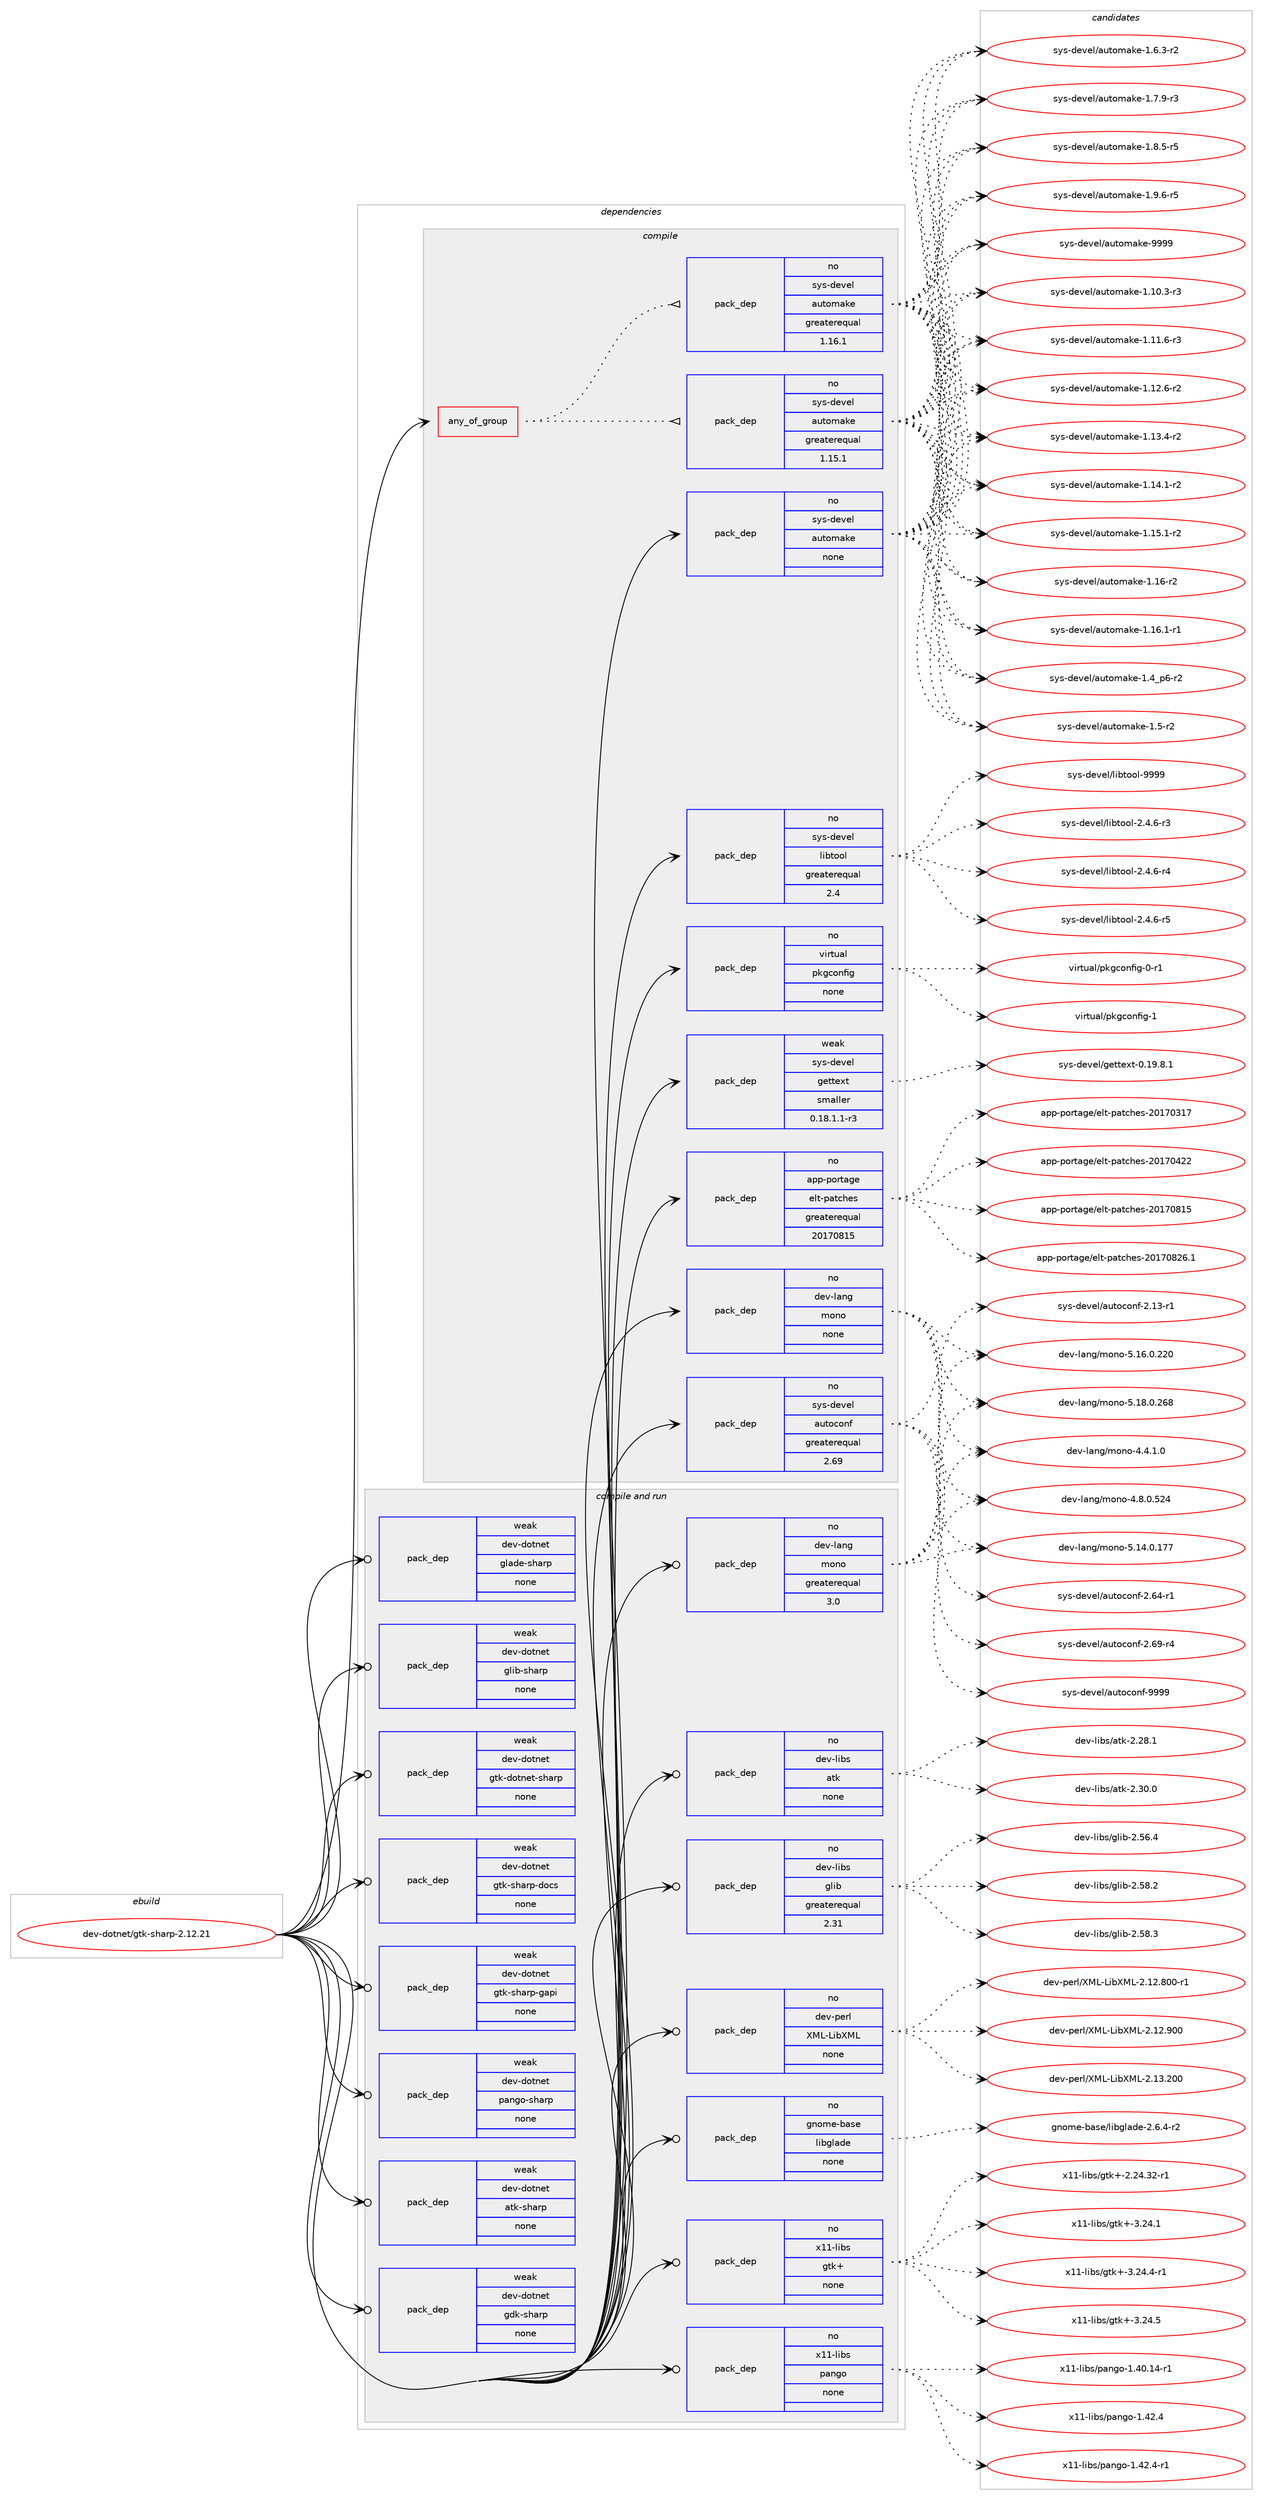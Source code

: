 digraph prolog {

# *************
# Graph options
# *************

newrank=true;
concentrate=true;
compound=true;
graph [rankdir=LR,fontname=Helvetica,fontsize=10,ranksep=1.5];#, ranksep=2.5, nodesep=0.2];
edge  [arrowhead=vee];
node  [fontname=Helvetica,fontsize=10];

# **********
# The ebuild
# **********

subgraph cluster_leftcol {
color=gray;
rank=same;
label=<<i>ebuild</i>>;
id [label="dev-dotnet/gtk-sharp-2.12.21", color=red, width=4, href="../dev-dotnet/gtk-sharp-2.12.21.svg"];
}

# ****************
# The dependencies
# ****************

subgraph cluster_midcol {
color=gray;
label=<<i>dependencies</i>>;
subgraph cluster_compile {
fillcolor="#eeeeee";
style=filled;
label=<<i>compile</i>>;
subgraph any20448 {
dependency1323208 [label=<<TABLE BORDER="0" CELLBORDER="1" CELLSPACING="0" CELLPADDING="4"><TR><TD CELLPADDING="10">any_of_group</TD></TR></TABLE>>, shape=none, color=red];subgraph pack944082 {
dependency1323209 [label=<<TABLE BORDER="0" CELLBORDER="1" CELLSPACING="0" CELLPADDING="4" WIDTH="220"><TR><TD ROWSPAN="6" CELLPADDING="30">pack_dep</TD></TR><TR><TD WIDTH="110">no</TD></TR><TR><TD>sys-devel</TD></TR><TR><TD>automake</TD></TR><TR><TD>greaterequal</TD></TR><TR><TD>1.16.1</TD></TR></TABLE>>, shape=none, color=blue];
}
dependency1323208:e -> dependency1323209:w [weight=20,style="dotted",arrowhead="oinv"];
subgraph pack944083 {
dependency1323210 [label=<<TABLE BORDER="0" CELLBORDER="1" CELLSPACING="0" CELLPADDING="4" WIDTH="220"><TR><TD ROWSPAN="6" CELLPADDING="30">pack_dep</TD></TR><TR><TD WIDTH="110">no</TD></TR><TR><TD>sys-devel</TD></TR><TR><TD>automake</TD></TR><TR><TD>greaterequal</TD></TR><TR><TD>1.15.1</TD></TR></TABLE>>, shape=none, color=blue];
}
dependency1323208:e -> dependency1323210:w [weight=20,style="dotted",arrowhead="oinv"];
}
id:e -> dependency1323208:w [weight=20,style="solid",arrowhead="vee"];
subgraph pack944084 {
dependency1323211 [label=<<TABLE BORDER="0" CELLBORDER="1" CELLSPACING="0" CELLPADDING="4" WIDTH="220"><TR><TD ROWSPAN="6" CELLPADDING="30">pack_dep</TD></TR><TR><TD WIDTH="110">no</TD></TR><TR><TD>app-portage</TD></TR><TR><TD>elt-patches</TD></TR><TR><TD>greaterequal</TD></TR><TR><TD>20170815</TD></TR></TABLE>>, shape=none, color=blue];
}
id:e -> dependency1323211:w [weight=20,style="solid",arrowhead="vee"];
subgraph pack944085 {
dependency1323212 [label=<<TABLE BORDER="0" CELLBORDER="1" CELLSPACING="0" CELLPADDING="4" WIDTH="220"><TR><TD ROWSPAN="6" CELLPADDING="30">pack_dep</TD></TR><TR><TD WIDTH="110">no</TD></TR><TR><TD>dev-lang</TD></TR><TR><TD>mono</TD></TR><TR><TD>none</TD></TR><TR><TD></TD></TR></TABLE>>, shape=none, color=blue];
}
id:e -> dependency1323212:w [weight=20,style="solid",arrowhead="vee"];
subgraph pack944086 {
dependency1323213 [label=<<TABLE BORDER="0" CELLBORDER="1" CELLSPACING="0" CELLPADDING="4" WIDTH="220"><TR><TD ROWSPAN="6" CELLPADDING="30">pack_dep</TD></TR><TR><TD WIDTH="110">no</TD></TR><TR><TD>sys-devel</TD></TR><TR><TD>autoconf</TD></TR><TR><TD>greaterequal</TD></TR><TR><TD>2.69</TD></TR></TABLE>>, shape=none, color=blue];
}
id:e -> dependency1323213:w [weight=20,style="solid",arrowhead="vee"];
subgraph pack944087 {
dependency1323214 [label=<<TABLE BORDER="0" CELLBORDER="1" CELLSPACING="0" CELLPADDING="4" WIDTH="220"><TR><TD ROWSPAN="6" CELLPADDING="30">pack_dep</TD></TR><TR><TD WIDTH="110">no</TD></TR><TR><TD>sys-devel</TD></TR><TR><TD>automake</TD></TR><TR><TD>none</TD></TR><TR><TD></TD></TR></TABLE>>, shape=none, color=blue];
}
id:e -> dependency1323214:w [weight=20,style="solid",arrowhead="vee"];
subgraph pack944088 {
dependency1323215 [label=<<TABLE BORDER="0" CELLBORDER="1" CELLSPACING="0" CELLPADDING="4" WIDTH="220"><TR><TD ROWSPAN="6" CELLPADDING="30">pack_dep</TD></TR><TR><TD WIDTH="110">no</TD></TR><TR><TD>sys-devel</TD></TR><TR><TD>libtool</TD></TR><TR><TD>greaterequal</TD></TR><TR><TD>2.4</TD></TR></TABLE>>, shape=none, color=blue];
}
id:e -> dependency1323215:w [weight=20,style="solid",arrowhead="vee"];
subgraph pack944089 {
dependency1323216 [label=<<TABLE BORDER="0" CELLBORDER="1" CELLSPACING="0" CELLPADDING="4" WIDTH="220"><TR><TD ROWSPAN="6" CELLPADDING="30">pack_dep</TD></TR><TR><TD WIDTH="110">no</TD></TR><TR><TD>virtual</TD></TR><TR><TD>pkgconfig</TD></TR><TR><TD>none</TD></TR><TR><TD></TD></TR></TABLE>>, shape=none, color=blue];
}
id:e -> dependency1323216:w [weight=20,style="solid",arrowhead="vee"];
subgraph pack944090 {
dependency1323217 [label=<<TABLE BORDER="0" CELLBORDER="1" CELLSPACING="0" CELLPADDING="4" WIDTH="220"><TR><TD ROWSPAN="6" CELLPADDING="30">pack_dep</TD></TR><TR><TD WIDTH="110">weak</TD></TR><TR><TD>sys-devel</TD></TR><TR><TD>gettext</TD></TR><TR><TD>smaller</TD></TR><TR><TD>0.18.1.1-r3</TD></TR></TABLE>>, shape=none, color=blue];
}
id:e -> dependency1323217:w [weight=20,style="solid",arrowhead="vee"];
}
subgraph cluster_compileandrun {
fillcolor="#eeeeee";
style=filled;
label=<<i>compile and run</i>>;
subgraph pack944091 {
dependency1323218 [label=<<TABLE BORDER="0" CELLBORDER="1" CELLSPACING="0" CELLPADDING="4" WIDTH="220"><TR><TD ROWSPAN="6" CELLPADDING="30">pack_dep</TD></TR><TR><TD WIDTH="110">no</TD></TR><TR><TD>dev-lang</TD></TR><TR><TD>mono</TD></TR><TR><TD>greaterequal</TD></TR><TR><TD>3.0</TD></TR></TABLE>>, shape=none, color=blue];
}
id:e -> dependency1323218:w [weight=20,style="solid",arrowhead="odotvee"];
subgraph pack944092 {
dependency1323219 [label=<<TABLE BORDER="0" CELLBORDER="1" CELLSPACING="0" CELLPADDING="4" WIDTH="220"><TR><TD ROWSPAN="6" CELLPADDING="30">pack_dep</TD></TR><TR><TD WIDTH="110">no</TD></TR><TR><TD>dev-libs</TD></TR><TR><TD>atk</TD></TR><TR><TD>none</TD></TR><TR><TD></TD></TR></TABLE>>, shape=none, color=blue];
}
id:e -> dependency1323219:w [weight=20,style="solid",arrowhead="odotvee"];
subgraph pack944093 {
dependency1323220 [label=<<TABLE BORDER="0" CELLBORDER="1" CELLSPACING="0" CELLPADDING="4" WIDTH="220"><TR><TD ROWSPAN="6" CELLPADDING="30">pack_dep</TD></TR><TR><TD WIDTH="110">no</TD></TR><TR><TD>dev-libs</TD></TR><TR><TD>glib</TD></TR><TR><TD>greaterequal</TD></TR><TR><TD>2.31</TD></TR></TABLE>>, shape=none, color=blue];
}
id:e -> dependency1323220:w [weight=20,style="solid",arrowhead="odotvee"];
subgraph pack944094 {
dependency1323221 [label=<<TABLE BORDER="0" CELLBORDER="1" CELLSPACING="0" CELLPADDING="4" WIDTH="220"><TR><TD ROWSPAN="6" CELLPADDING="30">pack_dep</TD></TR><TR><TD WIDTH="110">no</TD></TR><TR><TD>dev-perl</TD></TR><TR><TD>XML-LibXML</TD></TR><TR><TD>none</TD></TR><TR><TD></TD></TR></TABLE>>, shape=none, color=blue];
}
id:e -> dependency1323221:w [weight=20,style="solid",arrowhead="odotvee"];
subgraph pack944095 {
dependency1323222 [label=<<TABLE BORDER="0" CELLBORDER="1" CELLSPACING="0" CELLPADDING="4" WIDTH="220"><TR><TD ROWSPAN="6" CELLPADDING="30">pack_dep</TD></TR><TR><TD WIDTH="110">no</TD></TR><TR><TD>gnome-base</TD></TR><TR><TD>libglade</TD></TR><TR><TD>none</TD></TR><TR><TD></TD></TR></TABLE>>, shape=none, color=blue];
}
id:e -> dependency1323222:w [weight=20,style="solid",arrowhead="odotvee"];
subgraph pack944096 {
dependency1323223 [label=<<TABLE BORDER="0" CELLBORDER="1" CELLSPACING="0" CELLPADDING="4" WIDTH="220"><TR><TD ROWSPAN="6" CELLPADDING="30">pack_dep</TD></TR><TR><TD WIDTH="110">no</TD></TR><TR><TD>x11-libs</TD></TR><TR><TD>gtk+</TD></TR><TR><TD>none</TD></TR><TR><TD></TD></TR></TABLE>>, shape=none, color=blue];
}
id:e -> dependency1323223:w [weight=20,style="solid",arrowhead="odotvee"];
subgraph pack944097 {
dependency1323224 [label=<<TABLE BORDER="0" CELLBORDER="1" CELLSPACING="0" CELLPADDING="4" WIDTH="220"><TR><TD ROWSPAN="6" CELLPADDING="30">pack_dep</TD></TR><TR><TD WIDTH="110">no</TD></TR><TR><TD>x11-libs</TD></TR><TR><TD>pango</TD></TR><TR><TD>none</TD></TR><TR><TD></TD></TR></TABLE>>, shape=none, color=blue];
}
id:e -> dependency1323224:w [weight=20,style="solid",arrowhead="odotvee"];
subgraph pack944098 {
dependency1323225 [label=<<TABLE BORDER="0" CELLBORDER="1" CELLSPACING="0" CELLPADDING="4" WIDTH="220"><TR><TD ROWSPAN="6" CELLPADDING="30">pack_dep</TD></TR><TR><TD WIDTH="110">weak</TD></TR><TR><TD>dev-dotnet</TD></TR><TR><TD>atk-sharp</TD></TR><TR><TD>none</TD></TR><TR><TD></TD></TR></TABLE>>, shape=none, color=blue];
}
id:e -> dependency1323225:w [weight=20,style="solid",arrowhead="odotvee"];
subgraph pack944099 {
dependency1323226 [label=<<TABLE BORDER="0" CELLBORDER="1" CELLSPACING="0" CELLPADDING="4" WIDTH="220"><TR><TD ROWSPAN="6" CELLPADDING="30">pack_dep</TD></TR><TR><TD WIDTH="110">weak</TD></TR><TR><TD>dev-dotnet</TD></TR><TR><TD>gdk-sharp</TD></TR><TR><TD>none</TD></TR><TR><TD></TD></TR></TABLE>>, shape=none, color=blue];
}
id:e -> dependency1323226:w [weight=20,style="solid",arrowhead="odotvee"];
subgraph pack944100 {
dependency1323227 [label=<<TABLE BORDER="0" CELLBORDER="1" CELLSPACING="0" CELLPADDING="4" WIDTH="220"><TR><TD ROWSPAN="6" CELLPADDING="30">pack_dep</TD></TR><TR><TD WIDTH="110">weak</TD></TR><TR><TD>dev-dotnet</TD></TR><TR><TD>glade-sharp</TD></TR><TR><TD>none</TD></TR><TR><TD></TD></TR></TABLE>>, shape=none, color=blue];
}
id:e -> dependency1323227:w [weight=20,style="solid",arrowhead="odotvee"];
subgraph pack944101 {
dependency1323228 [label=<<TABLE BORDER="0" CELLBORDER="1" CELLSPACING="0" CELLPADDING="4" WIDTH="220"><TR><TD ROWSPAN="6" CELLPADDING="30">pack_dep</TD></TR><TR><TD WIDTH="110">weak</TD></TR><TR><TD>dev-dotnet</TD></TR><TR><TD>glib-sharp</TD></TR><TR><TD>none</TD></TR><TR><TD></TD></TR></TABLE>>, shape=none, color=blue];
}
id:e -> dependency1323228:w [weight=20,style="solid",arrowhead="odotvee"];
subgraph pack944102 {
dependency1323229 [label=<<TABLE BORDER="0" CELLBORDER="1" CELLSPACING="0" CELLPADDING="4" WIDTH="220"><TR><TD ROWSPAN="6" CELLPADDING="30">pack_dep</TD></TR><TR><TD WIDTH="110">weak</TD></TR><TR><TD>dev-dotnet</TD></TR><TR><TD>gtk-dotnet-sharp</TD></TR><TR><TD>none</TD></TR><TR><TD></TD></TR></TABLE>>, shape=none, color=blue];
}
id:e -> dependency1323229:w [weight=20,style="solid",arrowhead="odotvee"];
subgraph pack944103 {
dependency1323230 [label=<<TABLE BORDER="0" CELLBORDER="1" CELLSPACING="0" CELLPADDING="4" WIDTH="220"><TR><TD ROWSPAN="6" CELLPADDING="30">pack_dep</TD></TR><TR><TD WIDTH="110">weak</TD></TR><TR><TD>dev-dotnet</TD></TR><TR><TD>gtk-sharp-docs</TD></TR><TR><TD>none</TD></TR><TR><TD></TD></TR></TABLE>>, shape=none, color=blue];
}
id:e -> dependency1323230:w [weight=20,style="solid",arrowhead="odotvee"];
subgraph pack944104 {
dependency1323231 [label=<<TABLE BORDER="0" CELLBORDER="1" CELLSPACING="0" CELLPADDING="4" WIDTH="220"><TR><TD ROWSPAN="6" CELLPADDING="30">pack_dep</TD></TR><TR><TD WIDTH="110">weak</TD></TR><TR><TD>dev-dotnet</TD></TR><TR><TD>gtk-sharp-gapi</TD></TR><TR><TD>none</TD></TR><TR><TD></TD></TR></TABLE>>, shape=none, color=blue];
}
id:e -> dependency1323231:w [weight=20,style="solid",arrowhead="odotvee"];
subgraph pack944105 {
dependency1323232 [label=<<TABLE BORDER="0" CELLBORDER="1" CELLSPACING="0" CELLPADDING="4" WIDTH="220"><TR><TD ROWSPAN="6" CELLPADDING="30">pack_dep</TD></TR><TR><TD WIDTH="110">weak</TD></TR><TR><TD>dev-dotnet</TD></TR><TR><TD>pango-sharp</TD></TR><TR><TD>none</TD></TR><TR><TD></TD></TR></TABLE>>, shape=none, color=blue];
}
id:e -> dependency1323232:w [weight=20,style="solid",arrowhead="odotvee"];
}
subgraph cluster_run {
fillcolor="#eeeeee";
style=filled;
label=<<i>run</i>>;
}
}

# **************
# The candidates
# **************

subgraph cluster_choices {
rank=same;
color=gray;
label=<<i>candidates</i>>;

subgraph choice944082 {
color=black;
nodesep=1;
choice11512111545100101118101108479711711611110997107101454946494846514511451 [label="sys-devel/automake-1.10.3-r3", color=red, width=4,href="../sys-devel/automake-1.10.3-r3.svg"];
choice11512111545100101118101108479711711611110997107101454946494946544511451 [label="sys-devel/automake-1.11.6-r3", color=red, width=4,href="../sys-devel/automake-1.11.6-r3.svg"];
choice11512111545100101118101108479711711611110997107101454946495046544511450 [label="sys-devel/automake-1.12.6-r2", color=red, width=4,href="../sys-devel/automake-1.12.6-r2.svg"];
choice11512111545100101118101108479711711611110997107101454946495146524511450 [label="sys-devel/automake-1.13.4-r2", color=red, width=4,href="../sys-devel/automake-1.13.4-r2.svg"];
choice11512111545100101118101108479711711611110997107101454946495246494511450 [label="sys-devel/automake-1.14.1-r2", color=red, width=4,href="../sys-devel/automake-1.14.1-r2.svg"];
choice11512111545100101118101108479711711611110997107101454946495346494511450 [label="sys-devel/automake-1.15.1-r2", color=red, width=4,href="../sys-devel/automake-1.15.1-r2.svg"];
choice1151211154510010111810110847971171161111099710710145494649544511450 [label="sys-devel/automake-1.16-r2", color=red, width=4,href="../sys-devel/automake-1.16-r2.svg"];
choice11512111545100101118101108479711711611110997107101454946495446494511449 [label="sys-devel/automake-1.16.1-r1", color=red, width=4,href="../sys-devel/automake-1.16.1-r1.svg"];
choice115121115451001011181011084797117116111109971071014549465295112544511450 [label="sys-devel/automake-1.4_p6-r2", color=red, width=4,href="../sys-devel/automake-1.4_p6-r2.svg"];
choice11512111545100101118101108479711711611110997107101454946534511450 [label="sys-devel/automake-1.5-r2", color=red, width=4,href="../sys-devel/automake-1.5-r2.svg"];
choice115121115451001011181011084797117116111109971071014549465446514511450 [label="sys-devel/automake-1.6.3-r2", color=red, width=4,href="../sys-devel/automake-1.6.3-r2.svg"];
choice115121115451001011181011084797117116111109971071014549465546574511451 [label="sys-devel/automake-1.7.9-r3", color=red, width=4,href="../sys-devel/automake-1.7.9-r3.svg"];
choice115121115451001011181011084797117116111109971071014549465646534511453 [label="sys-devel/automake-1.8.5-r5", color=red, width=4,href="../sys-devel/automake-1.8.5-r5.svg"];
choice115121115451001011181011084797117116111109971071014549465746544511453 [label="sys-devel/automake-1.9.6-r5", color=red, width=4,href="../sys-devel/automake-1.9.6-r5.svg"];
choice115121115451001011181011084797117116111109971071014557575757 [label="sys-devel/automake-9999", color=red, width=4,href="../sys-devel/automake-9999.svg"];
dependency1323209:e -> choice11512111545100101118101108479711711611110997107101454946494846514511451:w [style=dotted,weight="100"];
dependency1323209:e -> choice11512111545100101118101108479711711611110997107101454946494946544511451:w [style=dotted,weight="100"];
dependency1323209:e -> choice11512111545100101118101108479711711611110997107101454946495046544511450:w [style=dotted,weight="100"];
dependency1323209:e -> choice11512111545100101118101108479711711611110997107101454946495146524511450:w [style=dotted,weight="100"];
dependency1323209:e -> choice11512111545100101118101108479711711611110997107101454946495246494511450:w [style=dotted,weight="100"];
dependency1323209:e -> choice11512111545100101118101108479711711611110997107101454946495346494511450:w [style=dotted,weight="100"];
dependency1323209:e -> choice1151211154510010111810110847971171161111099710710145494649544511450:w [style=dotted,weight="100"];
dependency1323209:e -> choice11512111545100101118101108479711711611110997107101454946495446494511449:w [style=dotted,weight="100"];
dependency1323209:e -> choice115121115451001011181011084797117116111109971071014549465295112544511450:w [style=dotted,weight="100"];
dependency1323209:e -> choice11512111545100101118101108479711711611110997107101454946534511450:w [style=dotted,weight="100"];
dependency1323209:e -> choice115121115451001011181011084797117116111109971071014549465446514511450:w [style=dotted,weight="100"];
dependency1323209:e -> choice115121115451001011181011084797117116111109971071014549465546574511451:w [style=dotted,weight="100"];
dependency1323209:e -> choice115121115451001011181011084797117116111109971071014549465646534511453:w [style=dotted,weight="100"];
dependency1323209:e -> choice115121115451001011181011084797117116111109971071014549465746544511453:w [style=dotted,weight="100"];
dependency1323209:e -> choice115121115451001011181011084797117116111109971071014557575757:w [style=dotted,weight="100"];
}
subgraph choice944083 {
color=black;
nodesep=1;
choice11512111545100101118101108479711711611110997107101454946494846514511451 [label="sys-devel/automake-1.10.3-r3", color=red, width=4,href="../sys-devel/automake-1.10.3-r3.svg"];
choice11512111545100101118101108479711711611110997107101454946494946544511451 [label="sys-devel/automake-1.11.6-r3", color=red, width=4,href="../sys-devel/automake-1.11.6-r3.svg"];
choice11512111545100101118101108479711711611110997107101454946495046544511450 [label="sys-devel/automake-1.12.6-r2", color=red, width=4,href="../sys-devel/automake-1.12.6-r2.svg"];
choice11512111545100101118101108479711711611110997107101454946495146524511450 [label="sys-devel/automake-1.13.4-r2", color=red, width=4,href="../sys-devel/automake-1.13.4-r2.svg"];
choice11512111545100101118101108479711711611110997107101454946495246494511450 [label="sys-devel/automake-1.14.1-r2", color=red, width=4,href="../sys-devel/automake-1.14.1-r2.svg"];
choice11512111545100101118101108479711711611110997107101454946495346494511450 [label="sys-devel/automake-1.15.1-r2", color=red, width=4,href="../sys-devel/automake-1.15.1-r2.svg"];
choice1151211154510010111810110847971171161111099710710145494649544511450 [label="sys-devel/automake-1.16-r2", color=red, width=4,href="../sys-devel/automake-1.16-r2.svg"];
choice11512111545100101118101108479711711611110997107101454946495446494511449 [label="sys-devel/automake-1.16.1-r1", color=red, width=4,href="../sys-devel/automake-1.16.1-r1.svg"];
choice115121115451001011181011084797117116111109971071014549465295112544511450 [label="sys-devel/automake-1.4_p6-r2", color=red, width=4,href="../sys-devel/automake-1.4_p6-r2.svg"];
choice11512111545100101118101108479711711611110997107101454946534511450 [label="sys-devel/automake-1.5-r2", color=red, width=4,href="../sys-devel/automake-1.5-r2.svg"];
choice115121115451001011181011084797117116111109971071014549465446514511450 [label="sys-devel/automake-1.6.3-r2", color=red, width=4,href="../sys-devel/automake-1.6.3-r2.svg"];
choice115121115451001011181011084797117116111109971071014549465546574511451 [label="sys-devel/automake-1.7.9-r3", color=red, width=4,href="../sys-devel/automake-1.7.9-r3.svg"];
choice115121115451001011181011084797117116111109971071014549465646534511453 [label="sys-devel/automake-1.8.5-r5", color=red, width=4,href="../sys-devel/automake-1.8.5-r5.svg"];
choice115121115451001011181011084797117116111109971071014549465746544511453 [label="sys-devel/automake-1.9.6-r5", color=red, width=4,href="../sys-devel/automake-1.9.6-r5.svg"];
choice115121115451001011181011084797117116111109971071014557575757 [label="sys-devel/automake-9999", color=red, width=4,href="../sys-devel/automake-9999.svg"];
dependency1323210:e -> choice11512111545100101118101108479711711611110997107101454946494846514511451:w [style=dotted,weight="100"];
dependency1323210:e -> choice11512111545100101118101108479711711611110997107101454946494946544511451:w [style=dotted,weight="100"];
dependency1323210:e -> choice11512111545100101118101108479711711611110997107101454946495046544511450:w [style=dotted,weight="100"];
dependency1323210:e -> choice11512111545100101118101108479711711611110997107101454946495146524511450:w [style=dotted,weight="100"];
dependency1323210:e -> choice11512111545100101118101108479711711611110997107101454946495246494511450:w [style=dotted,weight="100"];
dependency1323210:e -> choice11512111545100101118101108479711711611110997107101454946495346494511450:w [style=dotted,weight="100"];
dependency1323210:e -> choice1151211154510010111810110847971171161111099710710145494649544511450:w [style=dotted,weight="100"];
dependency1323210:e -> choice11512111545100101118101108479711711611110997107101454946495446494511449:w [style=dotted,weight="100"];
dependency1323210:e -> choice115121115451001011181011084797117116111109971071014549465295112544511450:w [style=dotted,weight="100"];
dependency1323210:e -> choice11512111545100101118101108479711711611110997107101454946534511450:w [style=dotted,weight="100"];
dependency1323210:e -> choice115121115451001011181011084797117116111109971071014549465446514511450:w [style=dotted,weight="100"];
dependency1323210:e -> choice115121115451001011181011084797117116111109971071014549465546574511451:w [style=dotted,weight="100"];
dependency1323210:e -> choice115121115451001011181011084797117116111109971071014549465646534511453:w [style=dotted,weight="100"];
dependency1323210:e -> choice115121115451001011181011084797117116111109971071014549465746544511453:w [style=dotted,weight="100"];
dependency1323210:e -> choice115121115451001011181011084797117116111109971071014557575757:w [style=dotted,weight="100"];
}
subgraph choice944084 {
color=black;
nodesep=1;
choice97112112451121111141169710310147101108116451129711699104101115455048495548514955 [label="app-portage/elt-patches-20170317", color=red, width=4,href="../app-portage/elt-patches-20170317.svg"];
choice97112112451121111141169710310147101108116451129711699104101115455048495548525050 [label="app-portage/elt-patches-20170422", color=red, width=4,href="../app-portage/elt-patches-20170422.svg"];
choice97112112451121111141169710310147101108116451129711699104101115455048495548564953 [label="app-portage/elt-patches-20170815", color=red, width=4,href="../app-portage/elt-patches-20170815.svg"];
choice971121124511211111411697103101471011081164511297116991041011154550484955485650544649 [label="app-portage/elt-patches-20170826.1", color=red, width=4,href="../app-portage/elt-patches-20170826.1.svg"];
dependency1323211:e -> choice97112112451121111141169710310147101108116451129711699104101115455048495548514955:w [style=dotted,weight="100"];
dependency1323211:e -> choice97112112451121111141169710310147101108116451129711699104101115455048495548525050:w [style=dotted,weight="100"];
dependency1323211:e -> choice97112112451121111141169710310147101108116451129711699104101115455048495548564953:w [style=dotted,weight="100"];
dependency1323211:e -> choice971121124511211111411697103101471011081164511297116991041011154550484955485650544649:w [style=dotted,weight="100"];
}
subgraph choice944085 {
color=black;
nodesep=1;
choice1001011184510897110103471091111101114552465246494648 [label="dev-lang/mono-4.4.1.0", color=red, width=4,href="../dev-lang/mono-4.4.1.0.svg"];
choice10010111845108971101034710911111011145524656464846535052 [label="dev-lang/mono-4.8.0.524", color=red, width=4,href="../dev-lang/mono-4.8.0.524.svg"];
choice1001011184510897110103471091111101114553464952464846495555 [label="dev-lang/mono-5.14.0.177", color=red, width=4,href="../dev-lang/mono-5.14.0.177.svg"];
choice1001011184510897110103471091111101114553464954464846505048 [label="dev-lang/mono-5.16.0.220", color=red, width=4,href="../dev-lang/mono-5.16.0.220.svg"];
choice1001011184510897110103471091111101114553464956464846505456 [label="dev-lang/mono-5.18.0.268", color=red, width=4,href="../dev-lang/mono-5.18.0.268.svg"];
dependency1323212:e -> choice1001011184510897110103471091111101114552465246494648:w [style=dotted,weight="100"];
dependency1323212:e -> choice10010111845108971101034710911111011145524656464846535052:w [style=dotted,weight="100"];
dependency1323212:e -> choice1001011184510897110103471091111101114553464952464846495555:w [style=dotted,weight="100"];
dependency1323212:e -> choice1001011184510897110103471091111101114553464954464846505048:w [style=dotted,weight="100"];
dependency1323212:e -> choice1001011184510897110103471091111101114553464956464846505456:w [style=dotted,weight="100"];
}
subgraph choice944086 {
color=black;
nodesep=1;
choice1151211154510010111810110847971171161119911111010245504649514511449 [label="sys-devel/autoconf-2.13-r1", color=red, width=4,href="../sys-devel/autoconf-2.13-r1.svg"];
choice1151211154510010111810110847971171161119911111010245504654524511449 [label="sys-devel/autoconf-2.64-r1", color=red, width=4,href="../sys-devel/autoconf-2.64-r1.svg"];
choice1151211154510010111810110847971171161119911111010245504654574511452 [label="sys-devel/autoconf-2.69-r4", color=red, width=4,href="../sys-devel/autoconf-2.69-r4.svg"];
choice115121115451001011181011084797117116111991111101024557575757 [label="sys-devel/autoconf-9999", color=red, width=4,href="../sys-devel/autoconf-9999.svg"];
dependency1323213:e -> choice1151211154510010111810110847971171161119911111010245504649514511449:w [style=dotted,weight="100"];
dependency1323213:e -> choice1151211154510010111810110847971171161119911111010245504654524511449:w [style=dotted,weight="100"];
dependency1323213:e -> choice1151211154510010111810110847971171161119911111010245504654574511452:w [style=dotted,weight="100"];
dependency1323213:e -> choice115121115451001011181011084797117116111991111101024557575757:w [style=dotted,weight="100"];
}
subgraph choice944087 {
color=black;
nodesep=1;
choice11512111545100101118101108479711711611110997107101454946494846514511451 [label="sys-devel/automake-1.10.3-r3", color=red, width=4,href="../sys-devel/automake-1.10.3-r3.svg"];
choice11512111545100101118101108479711711611110997107101454946494946544511451 [label="sys-devel/automake-1.11.6-r3", color=red, width=4,href="../sys-devel/automake-1.11.6-r3.svg"];
choice11512111545100101118101108479711711611110997107101454946495046544511450 [label="sys-devel/automake-1.12.6-r2", color=red, width=4,href="../sys-devel/automake-1.12.6-r2.svg"];
choice11512111545100101118101108479711711611110997107101454946495146524511450 [label="sys-devel/automake-1.13.4-r2", color=red, width=4,href="../sys-devel/automake-1.13.4-r2.svg"];
choice11512111545100101118101108479711711611110997107101454946495246494511450 [label="sys-devel/automake-1.14.1-r2", color=red, width=4,href="../sys-devel/automake-1.14.1-r2.svg"];
choice11512111545100101118101108479711711611110997107101454946495346494511450 [label="sys-devel/automake-1.15.1-r2", color=red, width=4,href="../sys-devel/automake-1.15.1-r2.svg"];
choice1151211154510010111810110847971171161111099710710145494649544511450 [label="sys-devel/automake-1.16-r2", color=red, width=4,href="../sys-devel/automake-1.16-r2.svg"];
choice11512111545100101118101108479711711611110997107101454946495446494511449 [label="sys-devel/automake-1.16.1-r1", color=red, width=4,href="../sys-devel/automake-1.16.1-r1.svg"];
choice115121115451001011181011084797117116111109971071014549465295112544511450 [label="sys-devel/automake-1.4_p6-r2", color=red, width=4,href="../sys-devel/automake-1.4_p6-r2.svg"];
choice11512111545100101118101108479711711611110997107101454946534511450 [label="sys-devel/automake-1.5-r2", color=red, width=4,href="../sys-devel/automake-1.5-r2.svg"];
choice115121115451001011181011084797117116111109971071014549465446514511450 [label="sys-devel/automake-1.6.3-r2", color=red, width=4,href="../sys-devel/automake-1.6.3-r2.svg"];
choice115121115451001011181011084797117116111109971071014549465546574511451 [label="sys-devel/automake-1.7.9-r3", color=red, width=4,href="../sys-devel/automake-1.7.9-r3.svg"];
choice115121115451001011181011084797117116111109971071014549465646534511453 [label="sys-devel/automake-1.8.5-r5", color=red, width=4,href="../sys-devel/automake-1.8.5-r5.svg"];
choice115121115451001011181011084797117116111109971071014549465746544511453 [label="sys-devel/automake-1.9.6-r5", color=red, width=4,href="../sys-devel/automake-1.9.6-r5.svg"];
choice115121115451001011181011084797117116111109971071014557575757 [label="sys-devel/automake-9999", color=red, width=4,href="../sys-devel/automake-9999.svg"];
dependency1323214:e -> choice11512111545100101118101108479711711611110997107101454946494846514511451:w [style=dotted,weight="100"];
dependency1323214:e -> choice11512111545100101118101108479711711611110997107101454946494946544511451:w [style=dotted,weight="100"];
dependency1323214:e -> choice11512111545100101118101108479711711611110997107101454946495046544511450:w [style=dotted,weight="100"];
dependency1323214:e -> choice11512111545100101118101108479711711611110997107101454946495146524511450:w [style=dotted,weight="100"];
dependency1323214:e -> choice11512111545100101118101108479711711611110997107101454946495246494511450:w [style=dotted,weight="100"];
dependency1323214:e -> choice11512111545100101118101108479711711611110997107101454946495346494511450:w [style=dotted,weight="100"];
dependency1323214:e -> choice1151211154510010111810110847971171161111099710710145494649544511450:w [style=dotted,weight="100"];
dependency1323214:e -> choice11512111545100101118101108479711711611110997107101454946495446494511449:w [style=dotted,weight="100"];
dependency1323214:e -> choice115121115451001011181011084797117116111109971071014549465295112544511450:w [style=dotted,weight="100"];
dependency1323214:e -> choice11512111545100101118101108479711711611110997107101454946534511450:w [style=dotted,weight="100"];
dependency1323214:e -> choice115121115451001011181011084797117116111109971071014549465446514511450:w [style=dotted,weight="100"];
dependency1323214:e -> choice115121115451001011181011084797117116111109971071014549465546574511451:w [style=dotted,weight="100"];
dependency1323214:e -> choice115121115451001011181011084797117116111109971071014549465646534511453:w [style=dotted,weight="100"];
dependency1323214:e -> choice115121115451001011181011084797117116111109971071014549465746544511453:w [style=dotted,weight="100"];
dependency1323214:e -> choice115121115451001011181011084797117116111109971071014557575757:w [style=dotted,weight="100"];
}
subgraph choice944088 {
color=black;
nodesep=1;
choice1151211154510010111810110847108105981161111111084550465246544511451 [label="sys-devel/libtool-2.4.6-r3", color=red, width=4,href="../sys-devel/libtool-2.4.6-r3.svg"];
choice1151211154510010111810110847108105981161111111084550465246544511452 [label="sys-devel/libtool-2.4.6-r4", color=red, width=4,href="../sys-devel/libtool-2.4.6-r4.svg"];
choice1151211154510010111810110847108105981161111111084550465246544511453 [label="sys-devel/libtool-2.4.6-r5", color=red, width=4,href="../sys-devel/libtool-2.4.6-r5.svg"];
choice1151211154510010111810110847108105981161111111084557575757 [label="sys-devel/libtool-9999", color=red, width=4,href="../sys-devel/libtool-9999.svg"];
dependency1323215:e -> choice1151211154510010111810110847108105981161111111084550465246544511451:w [style=dotted,weight="100"];
dependency1323215:e -> choice1151211154510010111810110847108105981161111111084550465246544511452:w [style=dotted,weight="100"];
dependency1323215:e -> choice1151211154510010111810110847108105981161111111084550465246544511453:w [style=dotted,weight="100"];
dependency1323215:e -> choice1151211154510010111810110847108105981161111111084557575757:w [style=dotted,weight="100"];
}
subgraph choice944089 {
color=black;
nodesep=1;
choice11810511411611797108471121071039911111010210510345484511449 [label="virtual/pkgconfig-0-r1", color=red, width=4,href="../virtual/pkgconfig-0-r1.svg"];
choice1181051141161179710847112107103991111101021051034549 [label="virtual/pkgconfig-1", color=red, width=4,href="../virtual/pkgconfig-1.svg"];
dependency1323216:e -> choice11810511411611797108471121071039911111010210510345484511449:w [style=dotted,weight="100"];
dependency1323216:e -> choice1181051141161179710847112107103991111101021051034549:w [style=dotted,weight="100"];
}
subgraph choice944090 {
color=black;
nodesep=1;
choice1151211154510010111810110847103101116116101120116454846495746564649 [label="sys-devel/gettext-0.19.8.1", color=red, width=4,href="../sys-devel/gettext-0.19.8.1.svg"];
dependency1323217:e -> choice1151211154510010111810110847103101116116101120116454846495746564649:w [style=dotted,weight="100"];
}
subgraph choice944091 {
color=black;
nodesep=1;
choice1001011184510897110103471091111101114552465246494648 [label="dev-lang/mono-4.4.1.0", color=red, width=4,href="../dev-lang/mono-4.4.1.0.svg"];
choice10010111845108971101034710911111011145524656464846535052 [label="dev-lang/mono-4.8.0.524", color=red, width=4,href="../dev-lang/mono-4.8.0.524.svg"];
choice1001011184510897110103471091111101114553464952464846495555 [label="dev-lang/mono-5.14.0.177", color=red, width=4,href="../dev-lang/mono-5.14.0.177.svg"];
choice1001011184510897110103471091111101114553464954464846505048 [label="dev-lang/mono-5.16.0.220", color=red, width=4,href="../dev-lang/mono-5.16.0.220.svg"];
choice1001011184510897110103471091111101114553464956464846505456 [label="dev-lang/mono-5.18.0.268", color=red, width=4,href="../dev-lang/mono-5.18.0.268.svg"];
dependency1323218:e -> choice1001011184510897110103471091111101114552465246494648:w [style=dotted,weight="100"];
dependency1323218:e -> choice10010111845108971101034710911111011145524656464846535052:w [style=dotted,weight="100"];
dependency1323218:e -> choice1001011184510897110103471091111101114553464952464846495555:w [style=dotted,weight="100"];
dependency1323218:e -> choice1001011184510897110103471091111101114553464954464846505048:w [style=dotted,weight="100"];
dependency1323218:e -> choice1001011184510897110103471091111101114553464956464846505456:w [style=dotted,weight="100"];
}
subgraph choice944092 {
color=black;
nodesep=1;
choice1001011184510810598115479711610745504650564649 [label="dev-libs/atk-2.28.1", color=red, width=4,href="../dev-libs/atk-2.28.1.svg"];
choice1001011184510810598115479711610745504651484648 [label="dev-libs/atk-2.30.0", color=red, width=4,href="../dev-libs/atk-2.30.0.svg"];
dependency1323219:e -> choice1001011184510810598115479711610745504650564649:w [style=dotted,weight="100"];
dependency1323219:e -> choice1001011184510810598115479711610745504651484648:w [style=dotted,weight="100"];
}
subgraph choice944093 {
color=black;
nodesep=1;
choice1001011184510810598115471031081059845504653544652 [label="dev-libs/glib-2.56.4", color=red, width=4,href="../dev-libs/glib-2.56.4.svg"];
choice1001011184510810598115471031081059845504653564650 [label="dev-libs/glib-2.58.2", color=red, width=4,href="../dev-libs/glib-2.58.2.svg"];
choice1001011184510810598115471031081059845504653564651 [label="dev-libs/glib-2.58.3", color=red, width=4,href="../dev-libs/glib-2.58.3.svg"];
dependency1323220:e -> choice1001011184510810598115471031081059845504653544652:w [style=dotted,weight="100"];
dependency1323220:e -> choice1001011184510810598115471031081059845504653564650:w [style=dotted,weight="100"];
dependency1323220:e -> choice1001011184510810598115471031081059845504653564651:w [style=dotted,weight="100"];
}
subgraph choice944094 {
color=black;
nodesep=1;
choice10010111845112101114108478877764576105988877764550464950465648484511449 [label="dev-perl/XML-LibXML-2.12.800-r1", color=red, width=4,href="../dev-perl/XML-LibXML-2.12.800-r1.svg"];
choice1001011184511210111410847887776457610598887776455046495046574848 [label="dev-perl/XML-LibXML-2.12.900", color=red, width=4,href="../dev-perl/XML-LibXML-2.12.900.svg"];
choice1001011184511210111410847887776457610598887776455046495146504848 [label="dev-perl/XML-LibXML-2.13.200", color=red, width=4,href="../dev-perl/XML-LibXML-2.13.200.svg"];
dependency1323221:e -> choice10010111845112101114108478877764576105988877764550464950465648484511449:w [style=dotted,weight="100"];
dependency1323221:e -> choice1001011184511210111410847887776457610598887776455046495046574848:w [style=dotted,weight="100"];
dependency1323221:e -> choice1001011184511210111410847887776457610598887776455046495146504848:w [style=dotted,weight="100"];
}
subgraph choice944095 {
color=black;
nodesep=1;
choice1031101111091014598971151014710810598103108971001014550465446524511450 [label="gnome-base/libglade-2.6.4-r2", color=red, width=4,href="../gnome-base/libglade-2.6.4-r2.svg"];
dependency1323222:e -> choice1031101111091014598971151014710810598103108971001014550465446524511450:w [style=dotted,weight="100"];
}
subgraph choice944096 {
color=black;
nodesep=1;
choice12049494510810598115471031161074345504650524651504511449 [label="x11-libs/gtk+-2.24.32-r1", color=red, width=4,href="../x11-libs/gtk+-2.24.32-r1.svg"];
choice12049494510810598115471031161074345514650524649 [label="x11-libs/gtk+-3.24.1", color=red, width=4,href="../x11-libs/gtk+-3.24.1.svg"];
choice120494945108105981154710311610743455146505246524511449 [label="x11-libs/gtk+-3.24.4-r1", color=red, width=4,href="../x11-libs/gtk+-3.24.4-r1.svg"];
choice12049494510810598115471031161074345514650524653 [label="x11-libs/gtk+-3.24.5", color=red, width=4,href="../x11-libs/gtk+-3.24.5.svg"];
dependency1323223:e -> choice12049494510810598115471031161074345504650524651504511449:w [style=dotted,weight="100"];
dependency1323223:e -> choice12049494510810598115471031161074345514650524649:w [style=dotted,weight="100"];
dependency1323223:e -> choice120494945108105981154710311610743455146505246524511449:w [style=dotted,weight="100"];
dependency1323223:e -> choice12049494510810598115471031161074345514650524653:w [style=dotted,weight="100"];
}
subgraph choice944097 {
color=black;
nodesep=1;
choice12049494510810598115471129711010311145494652484649524511449 [label="x11-libs/pango-1.40.14-r1", color=red, width=4,href="../x11-libs/pango-1.40.14-r1.svg"];
choice12049494510810598115471129711010311145494652504652 [label="x11-libs/pango-1.42.4", color=red, width=4,href="../x11-libs/pango-1.42.4.svg"];
choice120494945108105981154711297110103111454946525046524511449 [label="x11-libs/pango-1.42.4-r1", color=red, width=4,href="../x11-libs/pango-1.42.4-r1.svg"];
dependency1323224:e -> choice12049494510810598115471129711010311145494652484649524511449:w [style=dotted,weight="100"];
dependency1323224:e -> choice12049494510810598115471129711010311145494652504652:w [style=dotted,weight="100"];
dependency1323224:e -> choice120494945108105981154711297110103111454946525046524511449:w [style=dotted,weight="100"];
}
subgraph choice944098 {
color=black;
nodesep=1;
}
subgraph choice944099 {
color=black;
nodesep=1;
}
subgraph choice944100 {
color=black;
nodesep=1;
}
subgraph choice944101 {
color=black;
nodesep=1;
}
subgraph choice944102 {
color=black;
nodesep=1;
}
subgraph choice944103 {
color=black;
nodesep=1;
}
subgraph choice944104 {
color=black;
nodesep=1;
}
subgraph choice944105 {
color=black;
nodesep=1;
}
}

}

